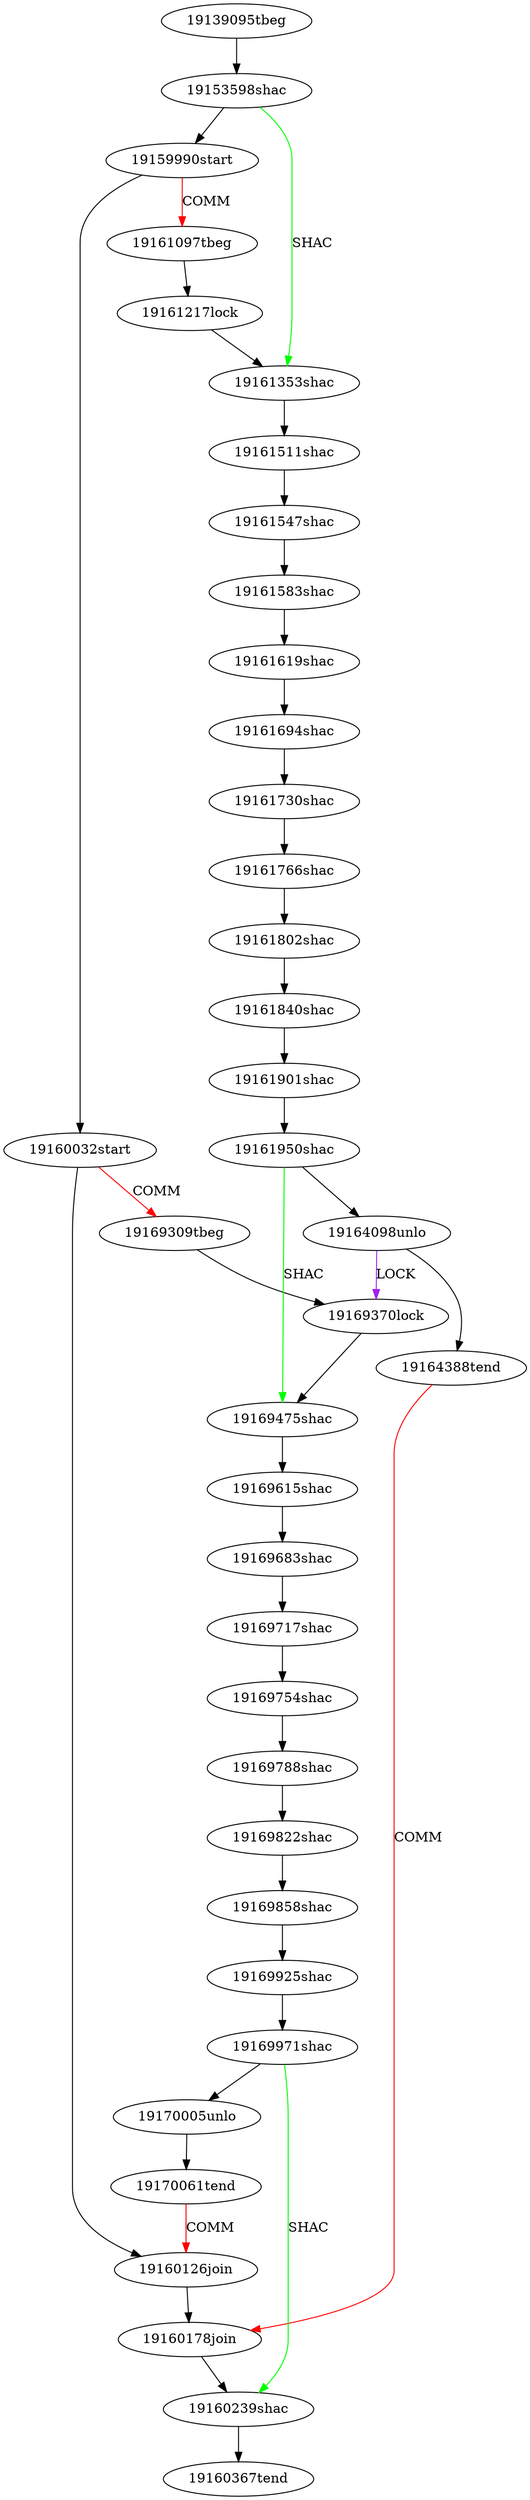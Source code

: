digraph G {
  "19139095tbeg";
  "19153598shac";
  "19159990start";
  "19160032start";
  "19161097tbeg";
  "19161217lock";
  "19169309tbeg";
  "19161353shac";
  "19161511shac";
  "19161547shac";
  "19161583shac";
  "19161619shac";
  "19161694shac";
  "19161730shac";
  "19161766shac";
  "19161802shac";
  "19161840shac";
  "19161901shac";
  "19161950shac";
  "19164098unlo";
  "19164388tend";
  "19169370lock";
  "19169475shac";
  "19169615shac";
  "19169683shac";
  "19169717shac";
  "19169754shac";
  "19169788shac";
  "19169822shac";
  "19169858shac";
  "19169925shac";
  "19169971shac";
  "19170005unlo";
  "19170061tend";
  "19160126join";
  "19160178join";
  "19160239shac";
  "19160367tend";
  "19139095tbeg" -> "19153598shac" [label = "", color=black];
  "19153598shac" -> "19159990start" [label = "", color=black];
  "19159990start" -> "19160032start" [label = "", color=black];
  "19159990start" -> "19161097tbeg" [label = "COMM", color=red];
  "19161097tbeg" -> "19161217lock" [label = "", color=black];
  "19160032start" -> "19169309tbeg" [label = "COMM", color=red];
  "19161217lock" -> "19161353shac" [label = "", color=black];
  "19153598shac" -> "19161353shac" [label = "SHAC", color=green];
  "19161353shac" -> "19161511shac" [label = "", color=black];
  "19161511shac" -> "19161547shac" [label = "", color=black];
  "19161547shac" -> "19161583shac" [label = "", color=black];
  "19161583shac" -> "19161619shac" [label = "", color=black];
  "19161619shac" -> "19161694shac" [label = "", color=black];
  "19161694shac" -> "19161730shac" [label = "", color=black];
  "19161730shac" -> "19161766shac" [label = "", color=black];
  "19161766shac" -> "19161802shac" [label = "", color=black];
  "19161802shac" -> "19161840shac" [label = "", color=black];
  "19161840shac" -> "19161901shac" [label = "", color=black];
  "19161901shac" -> "19161950shac" [label = "", color=black];
  "19161950shac" -> "19164098unlo" [label = "", color=black];
  "19164098unlo" -> "19164388tend" [label = "", color=black];
  "19169309tbeg" -> "19169370lock" [label = "", color=black];
  "19164098unlo" -> "19169370lock" [label = "LOCK", color=purple];
  "19169370lock" -> "19169475shac" [label = "", color=black];
  "19161950shac" -> "19169475shac" [label = "SHAC", color=green];
  "19169475shac" -> "19169615shac" [label = "", color=black];
  "19169615shac" -> "19169683shac" [label = "", color=black];
  "19169683shac" -> "19169717shac" [label = "", color=black];
  "19169717shac" -> "19169754shac" [label = "", color=black];
  "19169754shac" -> "19169788shac" [label = "", color=black];
  "19169788shac" -> "19169822shac" [label = "", color=black];
  "19169822shac" -> "19169858shac" [label = "", color=black];
  "19169858shac" -> "19169925shac" [label = "", color=black];
  "19169925shac" -> "19169971shac" [label = "", color=black];
  "19169971shac" -> "19170005unlo" [label = "", color=black];
  "19170005unlo" -> "19170061tend" [label = "", color=black];
  "19160032start" -> "19160126join" [label = "", color=black];
  "19170061tend" -> "19160126join" [label = "COMM", color=red];
  "19160126join" -> "19160178join" [label = "", color=black];
  "19164388tend" -> "19160178join" [label = "COMM", color=red];
  "19160178join" -> "19160239shac" [label = "", color=black];
  "19169971shac" -> "19160239shac" [label = "SHAC", color=green];
  "19160239shac" -> "19160367tend" [label = "", color=black];
}
